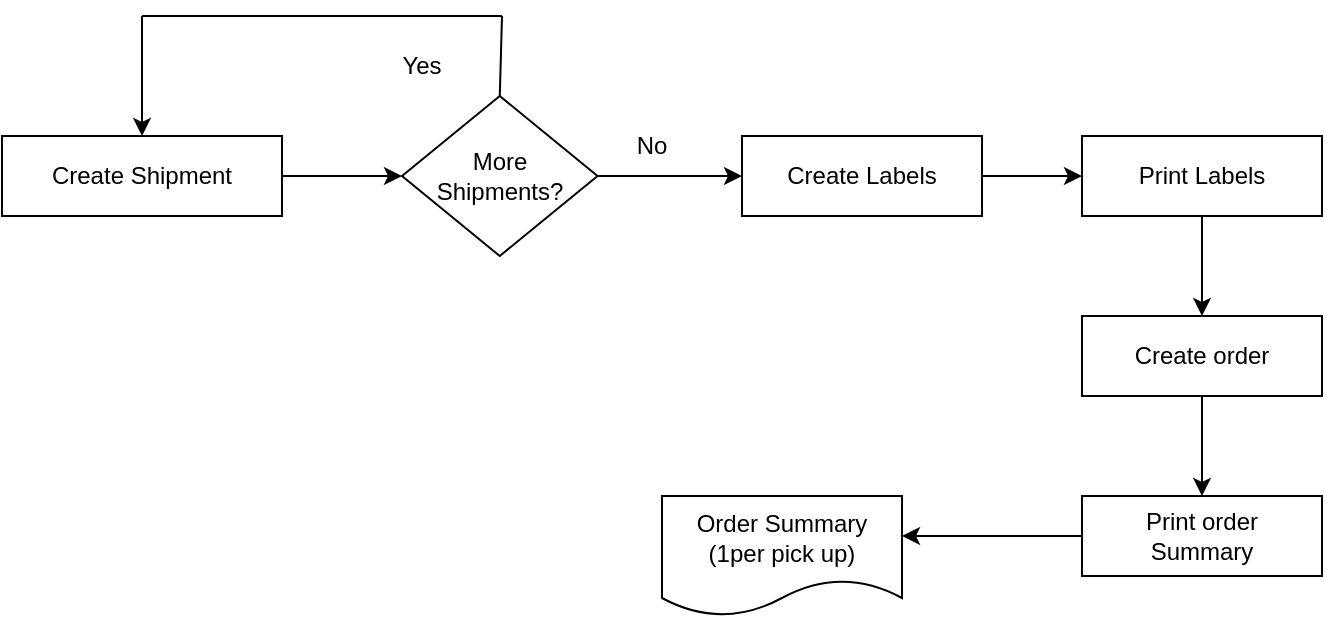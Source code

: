 <mxfile version="17.4.5" type="github"><diagram id="SYaBg9E5Ga-R3Z4wJTNz" name="Page-1"><mxGraphModel dx="868" dy="450" grid="1" gridSize="10" guides="1" tooltips="1" connect="1" arrows="1" fold="1" page="1" pageScale="1" pageWidth="850" pageHeight="1100" math="0" shadow="0"><root><mxCell id="0"/><mxCell id="1" parent="0"/><mxCell id="HpNyaibdK9ioBn91m2Es-1" value="Create Shipment" style="rounded=0;whiteSpace=wrap;html=1;" parent="1" vertex="1"><mxGeometry x="70" y="130" width="140" height="40" as="geometry"/></mxCell><mxCell id="HpNyaibdK9ioBn91m2Es-5" value="More &lt;br&gt;Shipments?" style="rhombus;whiteSpace=wrap;html=1;" parent="1" vertex="1"><mxGeometry x="270" y="110" width="97.78" height="80" as="geometry"/></mxCell><mxCell id="HpNyaibdK9ioBn91m2Es-6" value="" style="endArrow=classic;html=1;rounded=0;entryX=0;entryY=0.5;entryDx=0;entryDy=0;exitX=1;exitY=0.5;exitDx=0;exitDy=0;" parent="1" source="HpNyaibdK9ioBn91m2Es-1" target="HpNyaibdK9ioBn91m2Es-5" edge="1"><mxGeometry width="50" height="50" relative="1" as="geometry"><mxPoint x="200" y="160" as="sourcePoint"/><mxPoint x="450" y="200" as="targetPoint"/></mxGeometry></mxCell><mxCell id="HpNyaibdK9ioBn91m2Es-7" value="Yes" style="text;html=1;strokeColor=none;fillColor=none;align=center;verticalAlign=middle;whiteSpace=wrap;rounded=0;" parent="1" vertex="1"><mxGeometry x="250" y="80" width="60" height="30" as="geometry"/></mxCell><mxCell id="HpNyaibdK9ioBn91m2Es-9" value="" style="endArrow=classic;html=1;rounded=0;exitX=1;exitY=0.5;exitDx=0;exitDy=0;" parent="1" source="HpNyaibdK9ioBn91m2Es-5" edge="1"><mxGeometry width="50" height="50" relative="1" as="geometry"><mxPoint x="400" y="250" as="sourcePoint"/><mxPoint x="440" y="150" as="targetPoint"/></mxGeometry></mxCell><mxCell id="HpNyaibdK9ioBn91m2Es-10" value="No" style="text;html=1;strokeColor=none;fillColor=none;align=center;verticalAlign=middle;whiteSpace=wrap;rounded=0;" parent="1" vertex="1"><mxGeometry x="365" y="120" width="60" height="30" as="geometry"/></mxCell><mxCell id="HpNyaibdK9ioBn91m2Es-11" value="Create Labels" style="rounded=0;whiteSpace=wrap;html=1;" parent="1" vertex="1"><mxGeometry x="440" y="130" width="120" height="40" as="geometry"/></mxCell><mxCell id="HpNyaibdK9ioBn91m2Es-15" style="edgeStyle=orthogonalEdgeStyle;rounded=0;orthogonalLoop=1;jettySize=auto;html=1;" parent="1" source="HpNyaibdK9ioBn91m2Es-12" edge="1"><mxGeometry relative="1" as="geometry"><mxPoint x="670" y="220" as="targetPoint"/></mxGeometry></mxCell><mxCell id="HpNyaibdK9ioBn91m2Es-12" value="Print Labels" style="rounded=0;whiteSpace=wrap;html=1;" parent="1" vertex="1"><mxGeometry x="610" y="130" width="120" height="40" as="geometry"/></mxCell><mxCell id="HpNyaibdK9ioBn91m2Es-13" value="" style="endArrow=classic;html=1;rounded=0;exitX=1;exitY=0.5;exitDx=0;exitDy=0;entryX=0;entryY=0.5;entryDx=0;entryDy=0;" parent="1" source="HpNyaibdK9ioBn91m2Es-11" target="HpNyaibdK9ioBn91m2Es-12" edge="1"><mxGeometry width="50" height="50" relative="1" as="geometry"><mxPoint x="400" y="250" as="sourcePoint"/><mxPoint x="450" y="200" as="targetPoint"/></mxGeometry></mxCell><mxCell id="HpNyaibdK9ioBn91m2Es-17" style="edgeStyle=orthogonalEdgeStyle;rounded=0;orthogonalLoop=1;jettySize=auto;html=1;" parent="1" source="HpNyaibdK9ioBn91m2Es-16" edge="1"><mxGeometry relative="1" as="geometry"><mxPoint x="670" y="310" as="targetPoint"/></mxGeometry></mxCell><mxCell id="HpNyaibdK9ioBn91m2Es-16" value="Create order" style="rounded=0;whiteSpace=wrap;html=1;" parent="1" vertex="1"><mxGeometry x="610" y="220" width="120" height="40" as="geometry"/></mxCell><mxCell id="HpNyaibdK9ioBn91m2Es-19" style="edgeStyle=orthogonalEdgeStyle;rounded=0;orthogonalLoop=1;jettySize=auto;html=1;exitX=0;exitY=0.5;exitDx=0;exitDy=0;" parent="1" source="HpNyaibdK9ioBn91m2Es-18" edge="1"><mxGeometry relative="1" as="geometry"><mxPoint x="520" y="330" as="targetPoint"/></mxGeometry></mxCell><mxCell id="HpNyaibdK9ioBn91m2Es-18" value="Print order&lt;br&gt;Summary" style="rounded=0;whiteSpace=wrap;html=1;" parent="1" vertex="1"><mxGeometry x="610" y="310" width="120" height="40" as="geometry"/></mxCell><mxCell id="HpNyaibdK9ioBn91m2Es-20" value="Order Summary&lt;br&gt;(1per pick up)" style="shape=document;whiteSpace=wrap;html=1;boundedLbl=1;" parent="1" vertex="1"><mxGeometry x="400" y="310" width="120" height="60" as="geometry"/></mxCell><mxCell id="HpNyaibdK9ioBn91m2Es-25" value="" style="endArrow=none;html=1;rounded=0;exitX=0.5;exitY=0;exitDx=0;exitDy=0;" parent="1" source="HpNyaibdK9ioBn91m2Es-5" edge="1"><mxGeometry width="50" height="50" relative="1" as="geometry"><mxPoint x="400" y="240" as="sourcePoint"/><mxPoint x="320" y="70" as="targetPoint"/></mxGeometry></mxCell><mxCell id="HpNyaibdK9ioBn91m2Es-26" value="" style="endArrow=none;html=1;rounded=0;" parent="1" edge="1"><mxGeometry width="50" height="50" relative="1" as="geometry"><mxPoint x="320" y="70" as="sourcePoint"/><mxPoint x="140" y="70" as="targetPoint"/></mxGeometry></mxCell><mxCell id="HpNyaibdK9ioBn91m2Es-27" value="" style="endArrow=classic;html=1;rounded=0;entryX=0.5;entryY=0;entryDx=0;entryDy=0;" parent="1" target="HpNyaibdK9ioBn91m2Es-1" edge="1"><mxGeometry width="50" height="50" relative="1" as="geometry"><mxPoint x="140" y="70" as="sourcePoint"/><mxPoint x="450" y="190" as="targetPoint"/></mxGeometry></mxCell></root></mxGraphModel></diagram></mxfile>
